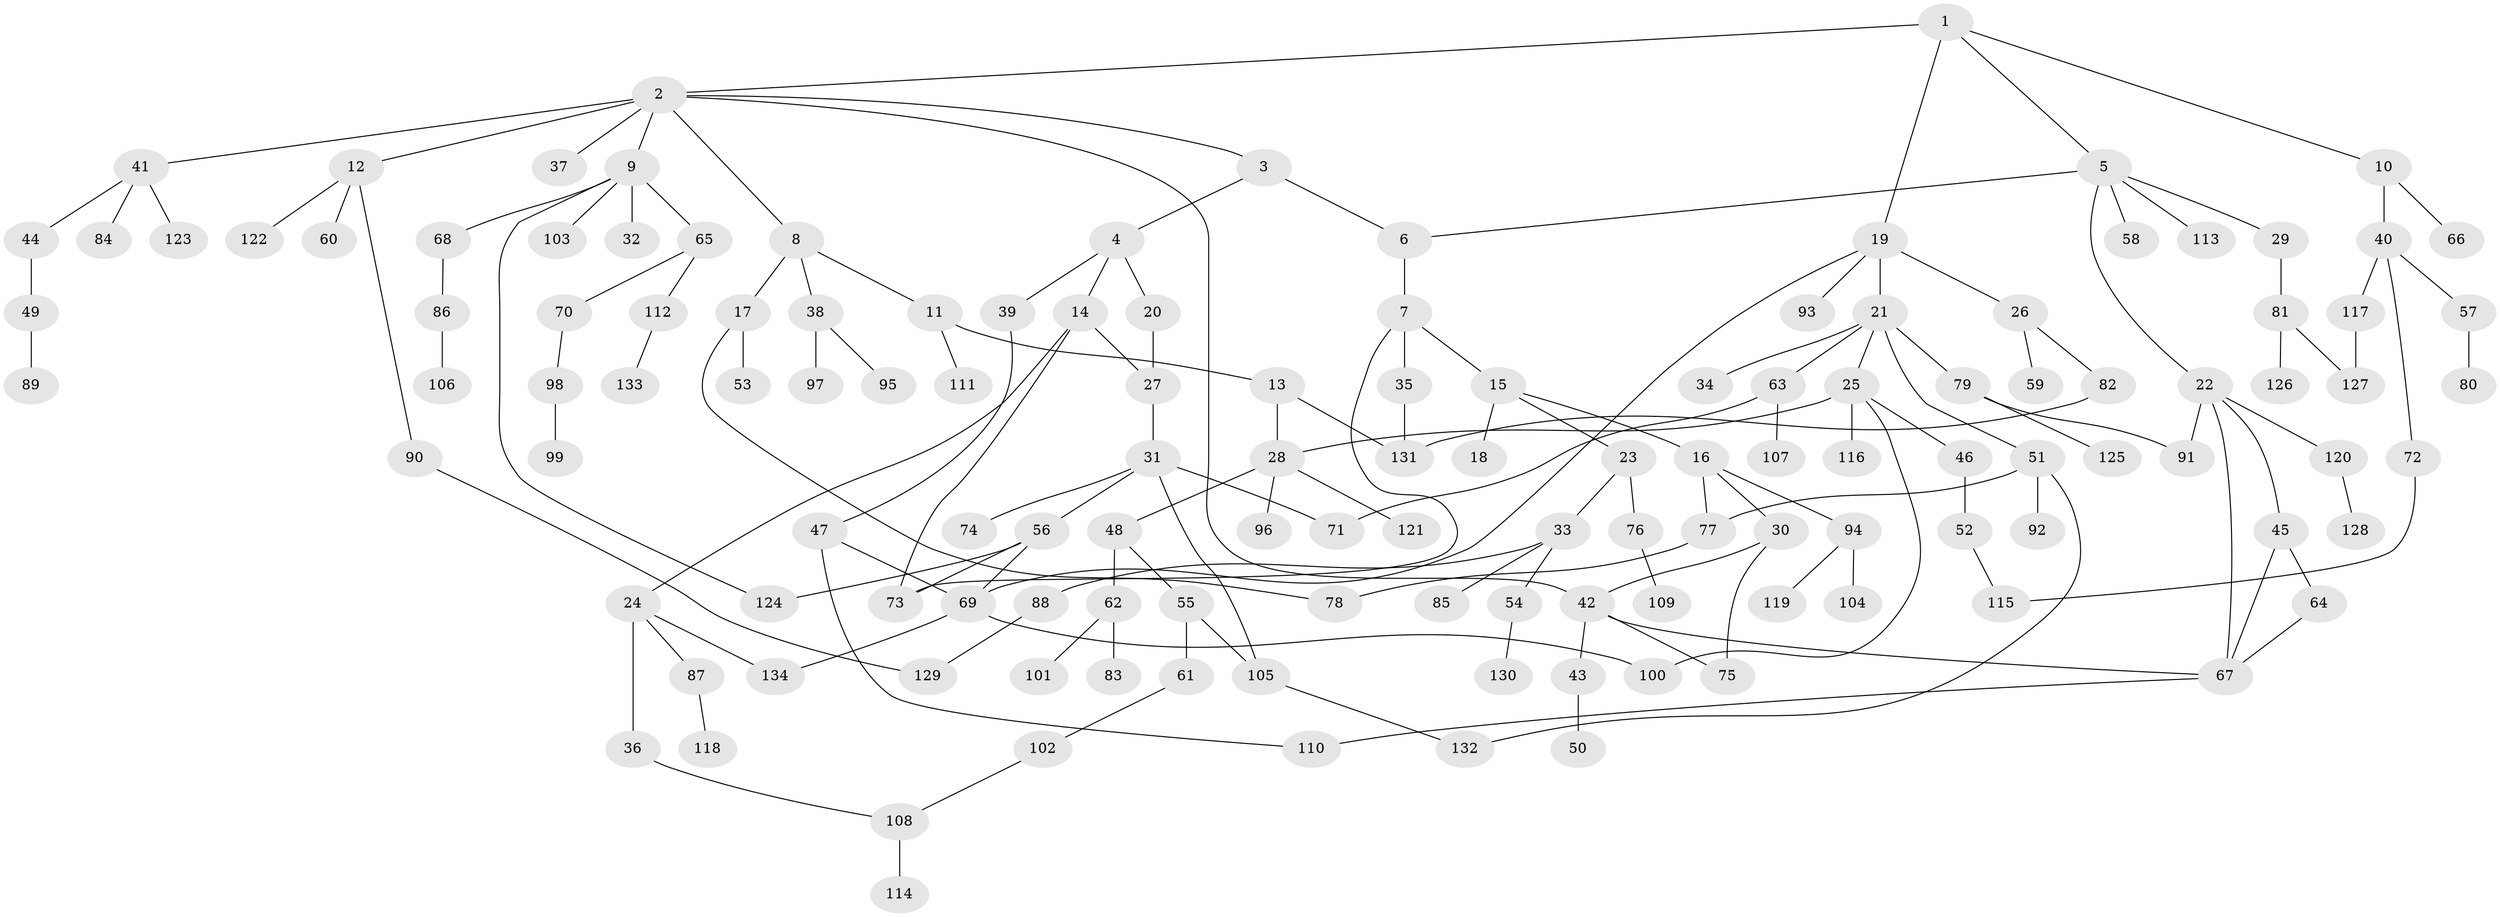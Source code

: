 // coarse degree distribution, {4: 0.16049382716049382, 5: 0.08641975308641975, 3: 0.1728395061728395, 2: 0.345679012345679, 7: 0.012345679012345678, 1: 0.2222222222222222}
// Generated by graph-tools (version 1.1) at 2025/36/03/04/25 23:36:09]
// undirected, 134 vertices, 161 edges
graph export_dot {
  node [color=gray90,style=filled];
  1;
  2;
  3;
  4;
  5;
  6;
  7;
  8;
  9;
  10;
  11;
  12;
  13;
  14;
  15;
  16;
  17;
  18;
  19;
  20;
  21;
  22;
  23;
  24;
  25;
  26;
  27;
  28;
  29;
  30;
  31;
  32;
  33;
  34;
  35;
  36;
  37;
  38;
  39;
  40;
  41;
  42;
  43;
  44;
  45;
  46;
  47;
  48;
  49;
  50;
  51;
  52;
  53;
  54;
  55;
  56;
  57;
  58;
  59;
  60;
  61;
  62;
  63;
  64;
  65;
  66;
  67;
  68;
  69;
  70;
  71;
  72;
  73;
  74;
  75;
  76;
  77;
  78;
  79;
  80;
  81;
  82;
  83;
  84;
  85;
  86;
  87;
  88;
  89;
  90;
  91;
  92;
  93;
  94;
  95;
  96;
  97;
  98;
  99;
  100;
  101;
  102;
  103;
  104;
  105;
  106;
  107;
  108;
  109;
  110;
  111;
  112;
  113;
  114;
  115;
  116;
  117;
  118;
  119;
  120;
  121;
  122;
  123;
  124;
  125;
  126;
  127;
  128;
  129;
  130;
  131;
  132;
  133;
  134;
  1 -- 2;
  1 -- 5;
  1 -- 10;
  1 -- 19;
  2 -- 3;
  2 -- 8;
  2 -- 9;
  2 -- 12;
  2 -- 37;
  2 -- 41;
  2 -- 42;
  3 -- 4;
  3 -- 6;
  4 -- 14;
  4 -- 20;
  4 -- 39;
  5 -- 22;
  5 -- 29;
  5 -- 58;
  5 -- 113;
  5 -- 6;
  6 -- 7;
  7 -- 15;
  7 -- 35;
  7 -- 73;
  8 -- 11;
  8 -- 17;
  8 -- 38;
  9 -- 32;
  9 -- 65;
  9 -- 68;
  9 -- 103;
  9 -- 124;
  10 -- 40;
  10 -- 66;
  11 -- 13;
  11 -- 111;
  12 -- 60;
  12 -- 90;
  12 -- 122;
  13 -- 28;
  13 -- 131;
  14 -- 24;
  14 -- 73;
  14 -- 27;
  15 -- 16;
  15 -- 18;
  15 -- 23;
  16 -- 30;
  16 -- 77;
  16 -- 94;
  17 -- 53;
  17 -- 78;
  19 -- 21;
  19 -- 26;
  19 -- 69;
  19 -- 93;
  20 -- 27;
  21 -- 25;
  21 -- 34;
  21 -- 51;
  21 -- 63;
  21 -- 79;
  22 -- 45;
  22 -- 120;
  22 -- 91;
  22 -- 67;
  23 -- 33;
  23 -- 76;
  24 -- 36;
  24 -- 87;
  24 -- 134;
  25 -- 46;
  25 -- 100;
  25 -- 116;
  25 -- 28;
  26 -- 59;
  26 -- 82;
  27 -- 31;
  28 -- 48;
  28 -- 96;
  28 -- 121;
  29 -- 81;
  30 -- 42;
  30 -- 75;
  31 -- 56;
  31 -- 74;
  31 -- 105;
  31 -- 71;
  33 -- 54;
  33 -- 85;
  33 -- 88;
  35 -- 131;
  36 -- 108;
  38 -- 95;
  38 -- 97;
  39 -- 47;
  40 -- 57;
  40 -- 72;
  40 -- 117;
  41 -- 44;
  41 -- 84;
  41 -- 123;
  42 -- 43;
  42 -- 75;
  42 -- 67;
  43 -- 50;
  44 -- 49;
  45 -- 64;
  45 -- 67;
  46 -- 52;
  47 -- 110;
  47 -- 69;
  48 -- 55;
  48 -- 62;
  49 -- 89;
  51 -- 92;
  51 -- 132;
  51 -- 77;
  52 -- 115;
  54 -- 130;
  55 -- 61;
  55 -- 105;
  56 -- 69;
  56 -- 124;
  56 -- 73;
  57 -- 80;
  61 -- 102;
  62 -- 83;
  62 -- 101;
  63 -- 71;
  63 -- 107;
  64 -- 67;
  65 -- 70;
  65 -- 112;
  67 -- 110;
  68 -- 86;
  69 -- 134;
  69 -- 100;
  70 -- 98;
  72 -- 115;
  76 -- 109;
  77 -- 78;
  79 -- 91;
  79 -- 125;
  81 -- 126;
  81 -- 127;
  82 -- 131;
  86 -- 106;
  87 -- 118;
  88 -- 129;
  90 -- 129;
  94 -- 104;
  94 -- 119;
  98 -- 99;
  102 -- 108;
  105 -- 132;
  108 -- 114;
  112 -- 133;
  117 -- 127;
  120 -- 128;
}

